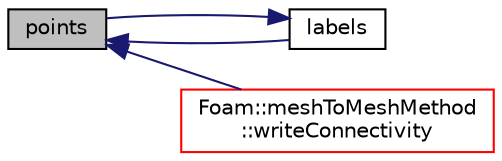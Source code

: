 digraph "points"
{
  bgcolor="transparent";
  edge [fontname="Helvetica",fontsize="10",labelfontname="Helvetica",labelfontsize="10"];
  node [fontname="Helvetica",fontsize="10",shape=record];
  rankdir="LR";
  Node1 [label="points",height=0.2,width=0.4,color="black", fillcolor="grey75", style="filled", fontcolor="black"];
  Node1 -> Node2 [dir="back",color="midnightblue",fontsize="10",style="solid",fontname="Helvetica"];
  Node2 [label="labels",height=0.2,width=0.4,color="black",URL="$a00203.html#a3d430b24239270e1164f7255eca40085",tooltip="Return labels of cell vertices. "];
  Node2 -> Node1 [dir="back",color="midnightblue",fontsize="10",style="solid",fontname="Helvetica"];
  Node1 -> Node3 [dir="back",color="midnightblue",fontsize="10",style="solid",fontname="Helvetica"];
  Node3 [label="Foam::meshToMeshMethod\l::writeConnectivity",height=0.2,width=0.4,color="red",URL="$a01517.html#ae82c533c2ce57637a85f118d88a5bf40",tooltip="Write the connectivity (debugging) "];
}
